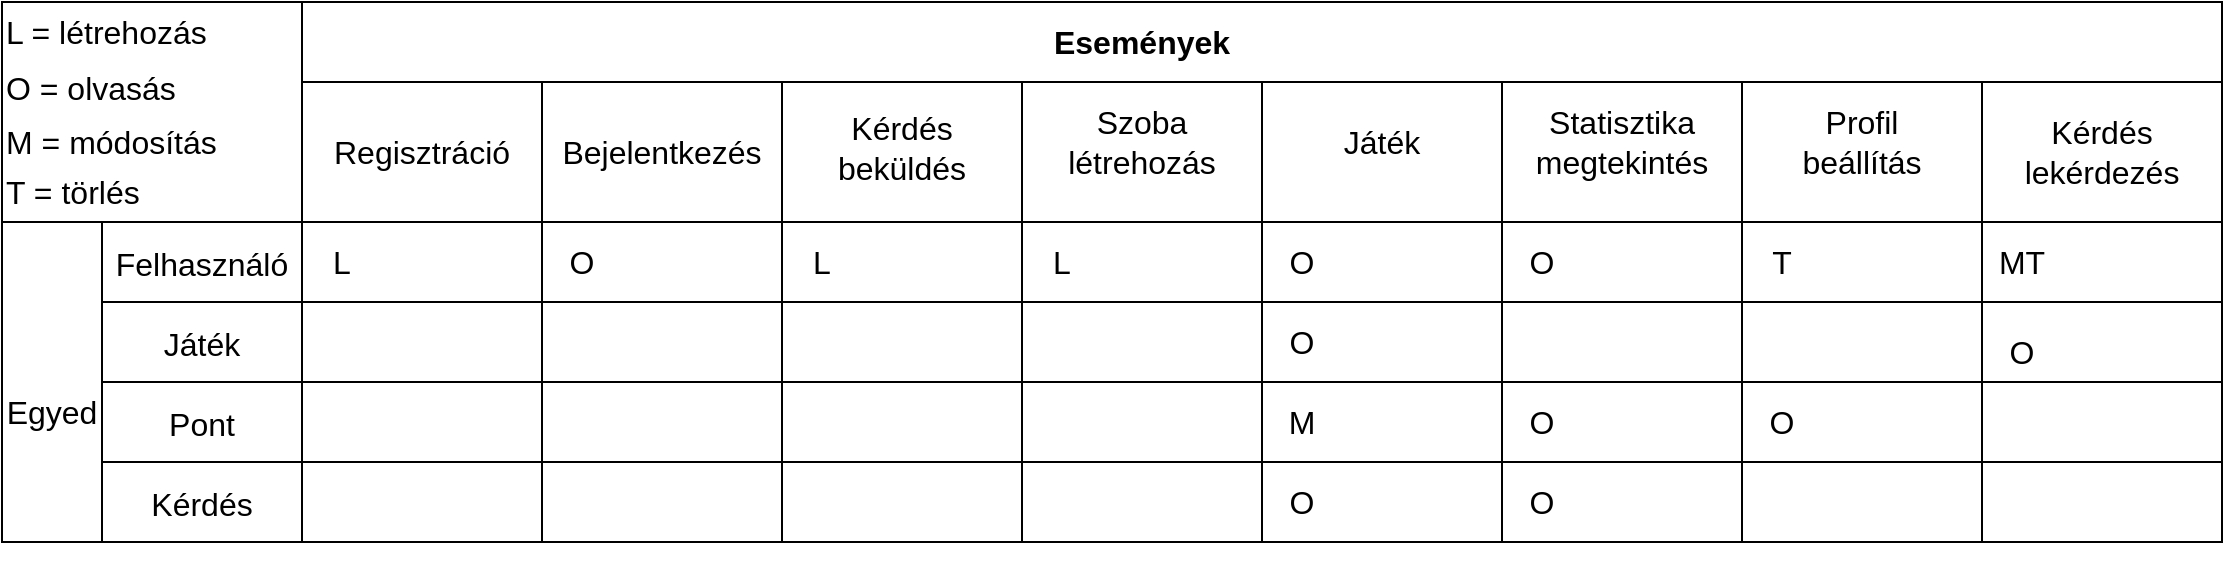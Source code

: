 <mxfile version="20.8.16" type="device"><diagram name="1 oldal" id="J049WBa9DVDlDqUmbYDG"><mxGraphModel dx="1430" dy="1198" grid="1" gridSize="10" guides="1" tooltips="1" connect="1" arrows="1" fold="1" page="1" pageScale="1" pageWidth="827" pageHeight="1169" background="#ffffff" math="0" shadow="0"><root><mxCell id="0"/><mxCell id="1" parent="0"/><mxCell id="7x8hYmRlbOvgtsQAaCGd-3" value="" style="rounded=0;whiteSpace=wrap;html=1;perimeterSpacing=1;" parent="1" vertex="1"><mxGeometry x="240" y="160" width="960" height="40" as="geometry"/></mxCell><mxCell id="7x8hYmRlbOvgtsQAaCGd-4" value="&lt;b&gt;&lt;font style=&quot;font-size: 16px;&quot;&gt;Események&lt;/font&gt;&lt;/b&gt;" style="text;html=1;strokeColor=none;fillColor=none;align=center;verticalAlign=middle;whiteSpace=wrap;rounded=0;" parent="1" vertex="1"><mxGeometry x="630" y="165" width="60" height="30" as="geometry"/></mxCell><mxCell id="7x8hYmRlbOvgtsQAaCGd-5" value="Regisztráció" style="rounded=0;whiteSpace=wrap;html=1;fontSize=16;" parent="1" vertex="1"><mxGeometry x="240" y="200" width="120" height="70" as="geometry"/></mxCell><mxCell id="7x8hYmRlbOvgtsQAaCGd-6" value="Bejelentkezés" style="rounded=0;whiteSpace=wrap;html=1;fontSize=16;" parent="1" vertex="1"><mxGeometry x="360" y="200" width="120" height="70" as="geometry"/></mxCell><mxCell id="7x8hYmRlbOvgtsQAaCGd-7" value="" style="rounded=0;whiteSpace=wrap;html=1;fontSize=16;" parent="1" vertex="1"><mxGeometry x="480" y="200" width="120" height="70" as="geometry"/></mxCell><mxCell id="7x8hYmRlbOvgtsQAaCGd-8" value="Kérdés beküldés" style="text;html=1;strokeColor=none;fillColor=none;align=center;verticalAlign=middle;whiteSpace=wrap;rounded=0;fontSize=16;" parent="1" vertex="1"><mxGeometry x="510" y="218" width="60" height="30" as="geometry"/></mxCell><mxCell id="7x8hYmRlbOvgtsQAaCGd-9" value="" style="rounded=0;whiteSpace=wrap;html=1;fontSize=16;" parent="1" vertex="1"><mxGeometry x="600" y="200" width="120" height="70" as="geometry"/></mxCell><mxCell id="7x8hYmRlbOvgtsQAaCGd-10" value="Szoba létrehozás" style="text;html=1;strokeColor=none;fillColor=none;align=center;verticalAlign=middle;whiteSpace=wrap;rounded=0;fontSize=16;" parent="1" vertex="1"><mxGeometry x="630" y="215" width="60" height="30" as="geometry"/></mxCell><mxCell id="7x8hYmRlbOvgtsQAaCGd-11" value="" style="rounded=0;whiteSpace=wrap;html=1;fontSize=16;" parent="1" vertex="1"><mxGeometry x="720" y="200" width="120" height="70" as="geometry"/></mxCell><mxCell id="7x8hYmRlbOvgtsQAaCGd-12" value="Játék" style="text;html=1;strokeColor=none;fillColor=none;align=center;verticalAlign=middle;whiteSpace=wrap;rounded=0;fontSize=16;" parent="1" vertex="1"><mxGeometry x="750" y="215" width="60" height="30" as="geometry"/></mxCell><mxCell id="7x8hYmRlbOvgtsQAaCGd-13" value="" style="rounded=0;whiteSpace=wrap;html=1;fontSize=16;" parent="1" vertex="1"><mxGeometry x="840" y="200" width="120" height="70" as="geometry"/></mxCell><mxCell id="7x8hYmRlbOvgtsQAaCGd-14" value="Statisztika megtekintés" style="text;html=1;strokeColor=none;fillColor=none;align=center;verticalAlign=middle;whiteSpace=wrap;rounded=0;fontSize=16;" parent="1" vertex="1"><mxGeometry x="870" y="215" width="60" height="30" as="geometry"/></mxCell><mxCell id="7x8hYmRlbOvgtsQAaCGd-15" value="" style="rounded=0;whiteSpace=wrap;html=1;fontSize=16;" parent="1" vertex="1"><mxGeometry x="960" y="200" width="120" height="70" as="geometry"/></mxCell><mxCell id="7x8hYmRlbOvgtsQAaCGd-16" value="Profil beállítás" style="text;html=1;strokeColor=none;fillColor=none;align=center;verticalAlign=middle;whiteSpace=wrap;rounded=0;fontSize=16;" parent="1" vertex="1"><mxGeometry x="990" y="215" width="60" height="30" as="geometry"/></mxCell><mxCell id="7x8hYmRlbOvgtsQAaCGd-18" value="" style="rounded=0;whiteSpace=wrap;html=1;fontSize=16;" parent="1" vertex="1"><mxGeometry x="90" y="160" width="150" height="110" as="geometry"/></mxCell><mxCell id="7x8hYmRlbOvgtsQAaCGd-19" value="L = létrehozás" style="text;html=1;strokeColor=none;fillColor=none;align=left;verticalAlign=middle;whiteSpace=wrap;rounded=0;fontSize=16;" parent="1" vertex="1"><mxGeometry x="90" y="160" width="120" height="30" as="geometry"/></mxCell><mxCell id="7x8hYmRlbOvgtsQAaCGd-20" value="O = olvasás" style="text;html=1;strokeColor=none;fillColor=none;align=left;verticalAlign=middle;whiteSpace=wrap;rounded=0;fontSize=16;" parent="1" vertex="1"><mxGeometry x="90" y="188" width="120" height="30" as="geometry"/></mxCell><mxCell id="7x8hYmRlbOvgtsQAaCGd-21" value="M = módosítás" style="text;html=1;strokeColor=none;fillColor=none;align=left;verticalAlign=middle;whiteSpace=wrap;rounded=0;fontSize=16;" parent="1" vertex="1"><mxGeometry x="90" y="215" width="120" height="30" as="geometry"/></mxCell><mxCell id="7x8hYmRlbOvgtsQAaCGd-22" value="T = törlés" style="text;html=1;strokeColor=none;fillColor=none;align=left;verticalAlign=middle;whiteSpace=wrap;rounded=0;fontSize=16;" parent="1" vertex="1"><mxGeometry x="90" y="240" width="120" height="30" as="geometry"/></mxCell><mxCell id="7x8hYmRlbOvgtsQAaCGd-25" value="" style="group" parent="1" vertex="1" connectable="0"><mxGeometry x="140" y="270" width="100" height="50" as="geometry"/></mxCell><mxCell id="7x8hYmRlbOvgtsQAaCGd-23" value="" style="rounded=0;whiteSpace=wrap;html=1;fontSize=16;" parent="7x8hYmRlbOvgtsQAaCGd-25" vertex="1"><mxGeometry width="100" height="40" as="geometry"/></mxCell><mxCell id="7x8hYmRlbOvgtsQAaCGd-24" value="Felhasználó" style="text;html=1;strokeColor=none;fillColor=none;align=center;verticalAlign=middle;whiteSpace=wrap;rounded=0;fontSize=16;" parent="7x8hYmRlbOvgtsQAaCGd-25" vertex="1"><mxGeometry x="25" y="6.0" width="50" height="30" as="geometry"/></mxCell><mxCell id="7x8hYmRlbOvgtsQAaCGd-26" value="" style="group" parent="1" vertex="1" connectable="0"><mxGeometry x="140" y="310" width="100" height="50" as="geometry"/></mxCell><mxCell id="7x8hYmRlbOvgtsQAaCGd-27" value="" style="rounded=0;whiteSpace=wrap;html=1;fontSize=16;" parent="7x8hYmRlbOvgtsQAaCGd-26" vertex="1"><mxGeometry width="100" height="40" as="geometry"/></mxCell><mxCell id="7x8hYmRlbOvgtsQAaCGd-28" value="Játék" style="text;html=1;strokeColor=none;fillColor=none;align=center;verticalAlign=middle;whiteSpace=wrap;rounded=0;fontSize=16;" parent="7x8hYmRlbOvgtsQAaCGd-26" vertex="1"><mxGeometry x="25" y="6.0" width="50" height="30" as="geometry"/></mxCell><mxCell id="7x8hYmRlbOvgtsQAaCGd-29" value="" style="group" parent="1" vertex="1" connectable="0"><mxGeometry x="140" y="350" width="100" height="50" as="geometry"/></mxCell><mxCell id="7x8hYmRlbOvgtsQAaCGd-30" value="" style="rounded=0;whiteSpace=wrap;html=1;fontSize=16;" parent="7x8hYmRlbOvgtsQAaCGd-29" vertex="1"><mxGeometry width="100" height="40" as="geometry"/></mxCell><mxCell id="7x8hYmRlbOvgtsQAaCGd-31" value="Pont" style="text;html=1;strokeColor=none;fillColor=none;align=center;verticalAlign=middle;whiteSpace=wrap;rounded=0;fontSize=16;" parent="7x8hYmRlbOvgtsQAaCGd-29" vertex="1"><mxGeometry x="25" y="6.0" width="50" height="30" as="geometry"/></mxCell><mxCell id="7x8hYmRlbOvgtsQAaCGd-32" value="" style="group" parent="1" vertex="1" connectable="0"><mxGeometry x="140" y="390" width="100" height="50" as="geometry"/></mxCell><mxCell id="7x8hYmRlbOvgtsQAaCGd-33" value="" style="rounded=0;whiteSpace=wrap;html=1;fontSize=16;" parent="7x8hYmRlbOvgtsQAaCGd-32" vertex="1"><mxGeometry width="100" height="40" as="geometry"/></mxCell><mxCell id="7x8hYmRlbOvgtsQAaCGd-34" value="Kérdés" style="text;html=1;strokeColor=none;fillColor=none;align=center;verticalAlign=middle;whiteSpace=wrap;rounded=0;fontSize=16;" parent="7x8hYmRlbOvgtsQAaCGd-32" vertex="1"><mxGeometry x="25" y="6.0" width="50" height="30" as="geometry"/></mxCell><mxCell id="7x8hYmRlbOvgtsQAaCGd-38" value="" style="rounded=0;whiteSpace=wrap;html=1;fontSize=16;" parent="1" vertex="1"><mxGeometry x="90" y="270" width="50" height="160" as="geometry"/></mxCell><mxCell id="7x8hYmRlbOvgtsQAaCGd-39" value="Egyed" style="text;html=1;strokeColor=none;fillColor=none;align=center;verticalAlign=middle;whiteSpace=wrap;rounded=0;fontSize=16;" parent="1" vertex="1"><mxGeometry x="90" y="350" width="50" height="30" as="geometry"/></mxCell><mxCell id="7x8hYmRlbOvgtsQAaCGd-40" value="" style="rounded=0;whiteSpace=wrap;html=1;fontSize=16;" parent="1" vertex="1"><mxGeometry x="240" y="270" width="120" height="40" as="geometry"/></mxCell><mxCell id="7x8hYmRlbOvgtsQAaCGd-41" value="" style="rounded=0;whiteSpace=wrap;html=1;fontSize=16;" parent="1" vertex="1"><mxGeometry x="240" y="310" width="120" height="40" as="geometry"/></mxCell><mxCell id="7x8hYmRlbOvgtsQAaCGd-42" value="" style="rounded=0;whiteSpace=wrap;html=1;fontSize=16;" parent="1" vertex="1"><mxGeometry x="240" y="350" width="120" height="40" as="geometry"/></mxCell><mxCell id="7x8hYmRlbOvgtsQAaCGd-43" value="" style="rounded=0;whiteSpace=wrap;html=1;fontSize=16;" parent="1" vertex="1"><mxGeometry x="240" y="390" width="120" height="40" as="geometry"/></mxCell><mxCell id="7x8hYmRlbOvgtsQAaCGd-45" value="" style="rounded=0;whiteSpace=wrap;html=1;fontSize=16;" parent="1" vertex="1"><mxGeometry x="360" y="270" width="120" height="40" as="geometry"/></mxCell><mxCell id="7x8hYmRlbOvgtsQAaCGd-46" value="" style="rounded=0;whiteSpace=wrap;html=1;fontSize=16;" parent="1" vertex="1"><mxGeometry x="360" y="310" width="120" height="40" as="geometry"/></mxCell><mxCell id="7x8hYmRlbOvgtsQAaCGd-47" value="" style="rounded=0;whiteSpace=wrap;html=1;fontSize=16;" parent="1" vertex="1"><mxGeometry x="360" y="350" width="120" height="40" as="geometry"/></mxCell><mxCell id="7x8hYmRlbOvgtsQAaCGd-48" value="" style="rounded=0;whiteSpace=wrap;html=1;fontSize=16;" parent="1" vertex="1"><mxGeometry x="360" y="390" width="120" height="40" as="geometry"/></mxCell><mxCell id="7x8hYmRlbOvgtsQAaCGd-50" value="" style="rounded=0;whiteSpace=wrap;html=1;fontSize=16;" parent="1" vertex="1"><mxGeometry x="480" y="270" width="120" height="40" as="geometry"/></mxCell><mxCell id="7x8hYmRlbOvgtsQAaCGd-51" value="" style="rounded=0;whiteSpace=wrap;html=1;fontSize=16;" parent="1" vertex="1"><mxGeometry x="480" y="310" width="120" height="40" as="geometry"/></mxCell><mxCell id="7x8hYmRlbOvgtsQAaCGd-52" value="" style="rounded=0;whiteSpace=wrap;html=1;fontSize=16;" parent="1" vertex="1"><mxGeometry x="480" y="350" width="120" height="40" as="geometry"/></mxCell><mxCell id="7x8hYmRlbOvgtsQAaCGd-53" value="" style="rounded=0;whiteSpace=wrap;html=1;fontSize=16;" parent="1" vertex="1"><mxGeometry x="480" y="390" width="120" height="40" as="geometry"/></mxCell><mxCell id="7x8hYmRlbOvgtsQAaCGd-58" value="" style="rounded=0;whiteSpace=wrap;html=1;fontSize=16;" parent="1" vertex="1"><mxGeometry x="840" y="270" width="120" height="40" as="geometry"/></mxCell><mxCell id="7x8hYmRlbOvgtsQAaCGd-59" value="" style="rounded=0;whiteSpace=wrap;html=1;fontSize=16;" parent="1" vertex="1"><mxGeometry x="840" y="310" width="120" height="40" as="geometry"/></mxCell><mxCell id="7x8hYmRlbOvgtsQAaCGd-60" value="" style="rounded=0;whiteSpace=wrap;html=1;fontSize=16;" parent="1" vertex="1"><mxGeometry x="840" y="350" width="120" height="40" as="geometry"/></mxCell><mxCell id="7x8hYmRlbOvgtsQAaCGd-61" value="" style="rounded=0;whiteSpace=wrap;html=1;fontSize=16;" parent="1" vertex="1"><mxGeometry x="840" y="390" width="120" height="40" as="geometry"/></mxCell><mxCell id="7x8hYmRlbOvgtsQAaCGd-63" value="" style="rounded=0;whiteSpace=wrap;html=1;fontSize=16;" parent="1" vertex="1"><mxGeometry x="960" y="270" width="120" height="40" as="geometry"/></mxCell><mxCell id="7x8hYmRlbOvgtsQAaCGd-64" value="" style="rounded=0;whiteSpace=wrap;html=1;fontSize=16;" parent="1" vertex="1"><mxGeometry x="960" y="310" width="120" height="40" as="geometry"/></mxCell><mxCell id="7x8hYmRlbOvgtsQAaCGd-65" value="" style="rounded=0;whiteSpace=wrap;html=1;fontSize=16;" parent="1" vertex="1"><mxGeometry x="960" y="350" width="120" height="40" as="geometry"/></mxCell><mxCell id="7x8hYmRlbOvgtsQAaCGd-66" value="" style="rounded=0;whiteSpace=wrap;html=1;fontSize=16;" parent="1" vertex="1"><mxGeometry x="960" y="390" width="120" height="40" as="geometry"/></mxCell><mxCell id="7x8hYmRlbOvgtsQAaCGd-68" value="" style="rounded=0;whiteSpace=wrap;html=1;fontSize=16;" parent="1" vertex="1"><mxGeometry x="600" y="270" width="120" height="40" as="geometry"/></mxCell><mxCell id="7x8hYmRlbOvgtsQAaCGd-69" value="" style="rounded=0;whiteSpace=wrap;html=1;fontSize=16;" parent="1" vertex="1"><mxGeometry x="600" y="310" width="120" height="40" as="geometry"/></mxCell><mxCell id="7x8hYmRlbOvgtsQAaCGd-70" value="" style="rounded=0;whiteSpace=wrap;html=1;fontSize=16;" parent="1" vertex="1"><mxGeometry x="600" y="350" width="120" height="40" as="geometry"/></mxCell><mxCell id="7x8hYmRlbOvgtsQAaCGd-71" value="" style="rounded=0;whiteSpace=wrap;html=1;fontSize=16;" parent="1" vertex="1"><mxGeometry x="600" y="390" width="120" height="40" as="geometry"/></mxCell><mxCell id="7x8hYmRlbOvgtsQAaCGd-73" value="" style="rounded=0;whiteSpace=wrap;html=1;fontSize=16;" parent="1" vertex="1"><mxGeometry x="720" y="270" width="120" height="40" as="geometry"/></mxCell><mxCell id="7x8hYmRlbOvgtsQAaCGd-74" value="" style="rounded=0;whiteSpace=wrap;html=1;fontSize=16;" parent="1" vertex="1"><mxGeometry x="720" y="310" width="120" height="40" as="geometry"/></mxCell><mxCell id="7x8hYmRlbOvgtsQAaCGd-75" value="" style="rounded=0;whiteSpace=wrap;html=1;fontSize=16;" parent="1" vertex="1"><mxGeometry x="720" y="350" width="120" height="40" as="geometry"/></mxCell><mxCell id="7x8hYmRlbOvgtsQAaCGd-76" value="" style="rounded=0;whiteSpace=wrap;html=1;fontSize=16;" parent="1" vertex="1"><mxGeometry x="720" y="390" width="120" height="40" as="geometry"/></mxCell><mxCell id="7x8hYmRlbOvgtsQAaCGd-78" value="L" style="text;html=1;strokeColor=none;fillColor=none;align=center;verticalAlign=middle;whiteSpace=wrap;rounded=0;fontSize=16;" parent="1" vertex="1"><mxGeometry x="250" y="275" width="20" height="30" as="geometry"/></mxCell><mxCell id="7x8hYmRlbOvgtsQAaCGd-79" value="O" style="text;html=1;strokeColor=none;fillColor=none;align=center;verticalAlign=middle;whiteSpace=wrap;rounded=0;fontSize=16;" parent="1" vertex="1"><mxGeometry x="370" y="275" width="20" height="30" as="geometry"/></mxCell><mxCell id="7x8hYmRlbOvgtsQAaCGd-80" value="L" style="text;html=1;strokeColor=none;fillColor=none;align=center;verticalAlign=middle;whiteSpace=wrap;rounded=0;fontSize=16;" parent="1" vertex="1"><mxGeometry x="490" y="275" width="20" height="30" as="geometry"/></mxCell><mxCell id="7x8hYmRlbOvgtsQAaCGd-81" value="L" style="text;html=1;strokeColor=none;fillColor=none;align=center;verticalAlign=middle;whiteSpace=wrap;rounded=0;fontSize=16;" parent="1" vertex="1"><mxGeometry x="610" y="275" width="20" height="30" as="geometry"/></mxCell><mxCell id="7x8hYmRlbOvgtsQAaCGd-82" value="O" style="text;html=1;strokeColor=none;fillColor=none;align=center;verticalAlign=middle;whiteSpace=wrap;rounded=0;fontSize=16;" parent="1" vertex="1"><mxGeometry x="730" y="275" width="20" height="30" as="geometry"/></mxCell><mxCell id="7x8hYmRlbOvgtsQAaCGd-83" value="O" style="text;html=1;strokeColor=none;fillColor=none;align=center;verticalAlign=middle;whiteSpace=wrap;rounded=0;fontSize=16;" parent="1" vertex="1"><mxGeometry x="850" y="275" width="20" height="30" as="geometry"/></mxCell><mxCell id="7x8hYmRlbOvgtsQAaCGd-84" value="T" style="text;html=1;strokeColor=none;fillColor=none;align=center;verticalAlign=middle;whiteSpace=wrap;rounded=0;fontSize=16;" parent="1" vertex="1"><mxGeometry x="970" y="275" width="20" height="30" as="geometry"/></mxCell><mxCell id="7x8hYmRlbOvgtsQAaCGd-85" value="O" style="text;html=1;strokeColor=none;fillColor=none;align=center;verticalAlign=middle;whiteSpace=wrap;rounded=0;fontSize=16;" parent="1" vertex="1"><mxGeometry x="730" y="315" width="20" height="30" as="geometry"/></mxCell><mxCell id="7x8hYmRlbOvgtsQAaCGd-87" value="M" style="text;html=1;strokeColor=none;fillColor=none;align=center;verticalAlign=middle;whiteSpace=wrap;rounded=0;fontSize=16;" parent="1" vertex="1"><mxGeometry x="730" y="355" width="20" height="30" as="geometry"/></mxCell><mxCell id="7x8hYmRlbOvgtsQAaCGd-88" value="O" style="text;html=1;strokeColor=none;fillColor=none;align=center;verticalAlign=middle;whiteSpace=wrap;rounded=0;fontSize=16;" parent="1" vertex="1"><mxGeometry x="850" y="355" width="20" height="30" as="geometry"/></mxCell><mxCell id="7x8hYmRlbOvgtsQAaCGd-89" value="O" style="text;html=1;strokeColor=none;fillColor=none;align=center;verticalAlign=middle;whiteSpace=wrap;rounded=0;fontSize=16;" parent="1" vertex="1"><mxGeometry x="730" y="395" width="20" height="30" as="geometry"/></mxCell><mxCell id="zKvAb0ie_4aGR2VdiMKo-1" value="" style="rounded=0;whiteSpace=wrap;html=1;fontSize=16;" parent="1" vertex="1"><mxGeometry x="1080" y="200" width="120" height="70" as="geometry"/></mxCell><mxCell id="zKvAb0ie_4aGR2VdiMKo-2" value="" style="rounded=0;whiteSpace=wrap;html=1;fontSize=16;" parent="1" vertex="1"><mxGeometry x="1080" y="310" width="120" height="40" as="geometry"/></mxCell><mxCell id="zKvAb0ie_4aGR2VdiMKo-3" value="" style="rounded=0;whiteSpace=wrap;html=1;fontSize=16;" parent="1" vertex="1"><mxGeometry x="1080" y="350" width="120" height="40" as="geometry"/></mxCell><mxCell id="zKvAb0ie_4aGR2VdiMKo-4" value="" style="rounded=0;whiteSpace=wrap;html=1;fontSize=16;" parent="1" vertex="1"><mxGeometry x="1080" y="390" width="120" height="40" as="geometry"/></mxCell><mxCell id="zKvAb0ie_4aGR2VdiMKo-6" value="" style="rounded=0;whiteSpace=wrap;html=1;fontSize=16;" parent="1" vertex="1"><mxGeometry x="1080" y="270" width="120" height="40" as="geometry"/></mxCell><mxCell id="zKvAb0ie_4aGR2VdiMKo-7" value="Kérdés lekérdezés" style="text;html=1;strokeColor=none;fillColor=none;align=center;verticalAlign=middle;whiteSpace=wrap;rounded=0;fontSize=16;" parent="1" vertex="1"><mxGeometry x="1110" y="220" width="60" height="30" as="geometry"/></mxCell><mxCell id="zKvAb0ie_4aGR2VdiMKo-8" value="MT" style="text;html=1;strokeColor=none;fillColor=none;align=center;verticalAlign=middle;whiteSpace=wrap;rounded=0;fontSize=16;" parent="1" vertex="1"><mxGeometry x="1090" y="275" width="20" height="30" as="geometry"/></mxCell><mxCell id="zKvAb0ie_4aGR2VdiMKo-11" value="O" style="text;html=1;strokeColor=none;fillColor=none;align=center;verticalAlign=middle;whiteSpace=wrap;rounded=0;fontSize=16;" parent="1" vertex="1"><mxGeometry x="1090" y="320" width="20" height="30" as="geometry"/></mxCell><mxCell id="zKvAb0ie_4aGR2VdiMKo-12" value="O" style="text;html=1;strokeColor=none;fillColor=none;align=center;verticalAlign=middle;whiteSpace=wrap;rounded=0;fontSize=16;" parent="1" vertex="1"><mxGeometry x="850" y="395" width="20" height="30" as="geometry"/></mxCell><mxCell id="zKvAb0ie_4aGR2VdiMKo-13" value="O" style="text;html=1;strokeColor=none;fillColor=none;align=center;verticalAlign=middle;whiteSpace=wrap;rounded=0;fontSize=16;" parent="1" vertex="1"><mxGeometry x="970" y="355" width="20" height="30" as="geometry"/></mxCell></root></mxGraphModel></diagram></mxfile>